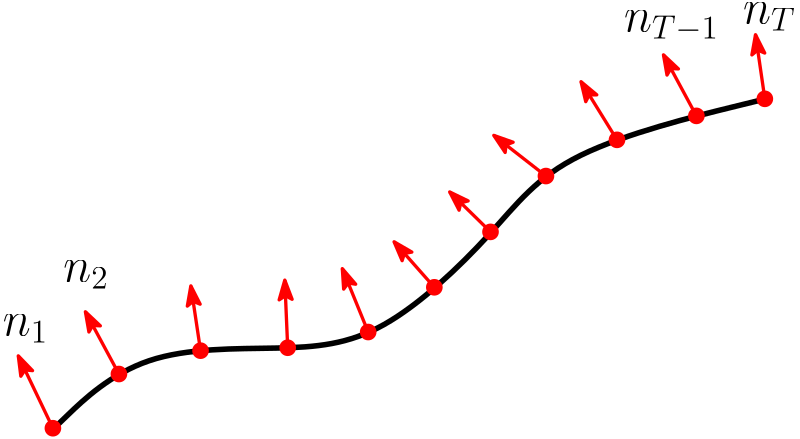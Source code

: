 <?xml version="1.0"?>
<!DOCTYPE ipe SYSTEM "ipe.dtd">
<ipe version="70005" creator="Ipe 7.1.1">
<info created="D:20130826204635" modified="D:20130826213817"/>
<ipestyle name="basic">
<symbol name="arrow/arc(spx)">
<path stroke="sym-stroke" fill="sym-stroke" pen="sym-pen">
0 0 m
-1 0.333 l
-1 -0.333 l
h
</path>
</symbol>
<symbol name="arrow/farc(spx)">
<path stroke="sym-stroke" fill="white" pen="sym-pen">
0 0 m
-1 0.333 l
-1 -0.333 l
h
</path>
</symbol>
<symbol name="mark/circle(sx)" transformations="translations">
<path fill="sym-stroke">
0.6 0 0 0.6 0 0 e
0.4 0 0 0.4 0 0 e
</path>
</symbol>
<symbol name="mark/disk(sx)" transformations="translations">
<path fill="sym-stroke">
0.6 0 0 0.6 0 0 e
</path>
</symbol>
<symbol name="mark/fdisk(sfx)" transformations="translations">
<group>
<path fill="sym-fill">
0.5 0 0 0.5 0 0 e
</path>
<path fill="sym-stroke" fillrule="eofill">
0.6 0 0 0.6 0 0 e
0.4 0 0 0.4 0 0 e
</path>
</group>
</symbol>
<symbol name="mark/box(sx)" transformations="translations">
<path fill="sym-stroke" fillrule="eofill">
-0.6 -0.6 m
0.6 -0.6 l
0.6 0.6 l
-0.6 0.6 l
h
-0.4 -0.4 m
0.4 -0.4 l
0.4 0.4 l
-0.4 0.4 l
h
</path>
</symbol>
<symbol name="mark/square(sx)" transformations="translations">
<path fill="sym-stroke">
-0.6 -0.6 m
0.6 -0.6 l
0.6 0.6 l
-0.6 0.6 l
h
</path>
</symbol>
<symbol name="mark/fsquare(sfx)" transformations="translations">
<group>
<path fill="sym-fill">
-0.5 -0.5 m
0.5 -0.5 l
0.5 0.5 l
-0.5 0.5 l
h
</path>
<path fill="sym-stroke" fillrule="eofill">
-0.6 -0.6 m
0.6 -0.6 l
0.6 0.6 l
-0.6 0.6 l
h
-0.4 -0.4 m
0.4 -0.4 l
0.4 0.4 l
-0.4 0.4 l
h
</path>
</group>
</symbol>
<symbol name="mark/cross(sx)" transformations="translations">
<group>
<path fill="sym-stroke">
-0.43 -0.57 m
0.57 0.43 l
0.43 0.57 l
-0.57 -0.43 l
h
</path>
<path fill="sym-stroke">
-0.43 0.57 m
0.57 -0.43 l
0.43 -0.57 l
-0.57 0.43 l
h
</path>
</group>
</symbol>
<symbol name="arrow/fnormal(spx)">
<path stroke="sym-stroke" fill="white" pen="sym-pen">
0 0 m
-1 0.333 l
-1 -0.333 l
h
</path>
</symbol>
<symbol name="arrow/pointed(spx)">
<path stroke="sym-stroke" fill="sym-stroke" pen="sym-pen">
0 0 m
-1 0.333 l
-0.8 0 l
-1 -0.333 l
h
</path>
</symbol>
<symbol name="arrow/fpointed(spx)">
<path stroke="sym-stroke" fill="white" pen="sym-pen">
0 0 m
-1 0.333 l
-0.8 0 l
-1 -0.333 l
h
</path>
</symbol>
<symbol name="arrow/linear(spx)">
<path stroke="sym-stroke" pen="sym-pen">
-1 0.333 m
0 0 l
-1 -0.333 l
</path>
</symbol>
<symbol name="arrow/fdouble(spx)">
<path stroke="sym-stroke" fill="white" pen="sym-pen">
0 0 m
-1 0.333 l
-1 -0.333 l
h
-1 0 m
-2 0.333 l
-2 -0.333 l
h
</path>
</symbol>
<symbol name="arrow/double(spx)">
<path stroke="sym-stroke" fill="sym-stroke" pen="sym-pen">
0 0 m
-1 0.333 l
-1 -0.333 l
h
-1 0 m
-2 0.333 l
-2 -0.333 l
h
</path>
</symbol>
<pen name="heavier" value="0.8"/>
<pen name="fat" value="1.2"/>
<pen name="ultrafat" value="2"/>
<symbolsize name="large" value="5"/>
<symbolsize name="small" value="2"/>
<symbolsize name="tiny" value="1.1"/>
<arrowsize name="large" value="10"/>
<arrowsize name="small" value="5"/>
<arrowsize name="tiny" value="3"/>
<color name="red" value="1 0 0"/>
<color name="green" value="0 1 0"/>
<color name="blue" value="0 0 1"/>
<color name="yellow" value="1 1 0"/>
<color name="orange" value="1 0.647 0"/>
<color name="gold" value="1 0.843 0"/>
<color name="purple" value="0.627 0.125 0.941"/>
<color name="gray" value="0.745"/>
<color name="brown" value="0.647 0.165 0.165"/>
<color name="navy" value="0 0 0.502"/>
<color name="pink" value="1 0.753 0.796"/>
<color name="seagreen" value="0.18 0.545 0.341"/>
<color name="turquoise" value="0.251 0.878 0.816"/>
<color name="violet" value="0.933 0.51 0.933"/>
<color name="darkblue" value="0 0 0.545"/>
<color name="darkcyan" value="0 0.545 0.545"/>
<color name="darkgray" value="0.663"/>
<color name="darkgreen" value="0 0.392 0"/>
<color name="darkmagenta" value="0.545 0 0.545"/>
<color name="darkorange" value="1 0.549 0"/>
<color name="darkred" value="0.545 0 0"/>
<color name="lightblue" value="0.678 0.847 0.902"/>
<color name="lightcyan" value="0.878 1 1"/>
<color name="lightgray" value="0.827"/>
<color name="lightgreen" value="0.565 0.933 0.565"/>
<color name="lightyellow" value="1 1 0.878"/>
<dashstyle name="dashed" value="[4] 0"/>
<dashstyle name="dotted" value="[1 3] 0"/>
<dashstyle name="dash dotted" value="[4 2 1 2] 0"/>
<dashstyle name="dash dot dotted" value="[4 2 1 2 1 2] 0"/>
<textsize name="large" value="\large"/>
<textsize name="Large" value="\Large"/>
<textsize name="LARGE" value="\LARGE"/>
<textsize name="huge" value="\huge"/>
<textsize name="Huge" value="\Huge"/>
<textsize name="small" value="\small"/>
<textsize name="footnote" value="\footnotesize"/>
<textsize name="tiny" value="\tiny"/>
<textstyle name="center" begin="\begin{center}" end="\end{center}"/>
<textstyle name="itemize" begin="\begin{itemize}" end="\end{itemize}"/>
<textstyle name="item" begin="\begin{itemize}\item{}" end="\end{itemize}"/>
<gridsize name="4 pts" value="4"/>
<gridsize name="8 pts (~3 mm)" value="8"/>
<gridsize name="16 pts (~6 mm)" value="16"/>
<gridsize name="32 pts (~12 mm)" value="32"/>
<gridsize name="10 pts (~3.5 mm)" value="10"/>
<gridsize name="20 pts (~7 mm)" value="20"/>
<gridsize name="14 pts (~5 mm)" value="14"/>
<gridsize name="28 pts (~10 mm)" value="28"/>
<gridsize name="56 pts (~20 mm)" value="56"/>
<anglesize name="90 deg" value="90"/>
<anglesize name="60 deg" value="60"/>
<anglesize name="45 deg" value="45"/>
<anglesize name="30 deg" value="30"/>
<anglesize name="22.5 deg" value="22.5"/>
<tiling name="falling" angle="-60" step="4" width="1"/>
<tiling name="rising" angle="30" step="4" width="1"/>
</ipestyle>
<page>
<layer name="alpha"/>
<view layers="alpha" active="alpha"/>
<path layer="alpha" matrix="1 0 0 1 0.34512 0" stroke="black" pen="ultrafat">
64.7128 512.383 m
95.0419 541.546
147.535 540.379
181.947 543.295
224.524 583.54
244.938 612.119
320.761 630.783 s
</path>
<use name="mark/disk(sx)" pos="64.4661 512.205" size="large" stroke="red"/>
<use name="mark/disk(sx)" pos="88.2352 531.713" size="large" stroke="red"/>
<use name="mark/disk(sx)" pos="117.618 540.123" size="large" stroke="red"/>
<use name="mark/disk(sx)" pos="148.991 541.18" size="large" stroke="red"/>
<use name="mark/disk(sx)" pos="177.964 546.836" size="large" stroke="red"/>
<use name="mark/disk(sx)" pos="201.778 562.936" size="large" stroke="red"/>
<use name="mark/disk(sx)" pos="222.003 582.886" size="large" stroke="red"/>
<use name="mark/disk(sx)" pos="241.96 602.986" size="large" stroke="red"/>
<use name="mark/disk(sx)" pos="267.539 616.02" size="large" stroke="red"/>
<use name="mark/disk(sx)" pos="296.12 624.649" size="large" stroke="red"/>
<use name="mark/disk(sx)" pos="320.761 630.783" size="large" stroke="red"/>
<path stroke="red" pen="fat" arrow="pointed/normal">
64.4661 512.205 m
52.0049 538.249 l
</path>
<path stroke="red" pen="fat" arrow="pointed/normal">
88.2352 531.713 m
76.1632 554.124 l
</path>
<path stroke="red" pen="fat" arrow="pointed/normal">
117.618 540.123 m
114.126 563.442 l
</path>
<path stroke="red" pen="fat" arrow="pointed/normal">
148.991 541.18 m
147.948 565.513 l
</path>
<path stroke="red" pen="fat" arrow="pointed/normal">
177.964 546.836 m
168.655 569.654 l
</path>
<path stroke="red" pen="fat" arrow="pointed/normal">
201.778 562.936 m
187.292 579.318 l
</path>
<path stroke="red" pen="fat" arrow="pointed/normal">
222.003 582.886 m
207.309 597.264 l
</path>
<path stroke="red" pen="fat" arrow="pointed/normal">
241.96 602.986 m
223.184 617.626 l
</path>
<path stroke="red" pen="fat" arrow="pointed/normal">
267.539 616.02 m
254.59 636.953 l
</path>
<path stroke="red" pen="fat" arrow="pointed/normal">
296.12 624.649 m
284.27 646.616 l
</path>
<path stroke="red" pen="fat" arrow="pointed/normal">
320.761 630.783 m
317.402 653.864 l
</path>
<text matrix="1 0 0 1 -16.8843 14.0172" transformations="translations" pos="63.3035 531.636" stroke="black" type="label" width="16.413" height="7.415" depth="2.58" valign="baseline" size="LARGE">$n_1$</text>
<text matrix="1 0 0 1 4.91133 33.423" transformations="translations" pos="63.3035 531.636" stroke="black" type="label" width="16.413" height="7.415" depth="2.58" valign="baseline" size="LARGE">$n_2$</text>
<text matrix="1 0 0 1 249.601 126.313" transformations="translations" pos="63.3035 531.636" stroke="black" type="label" width="19.047" height="7.415" depth="2.58" valign="baseline" size="LARGE">$n_T$</text>
<text matrix="1 0 0 1 206.78 123.446" transformations="translations" pos="63.3035 531.636" stroke="black" type="label" width="34.199" height="7.411" depth="3.58" valign="baseline" size="LARGE">$n_{T-1}$</text>
<text transformations="translations" pos="332.231 638.623" stroke="black" type="label" width="0" height="0" depth="0" valign="baseline"></text>
</page>
</ipe>
